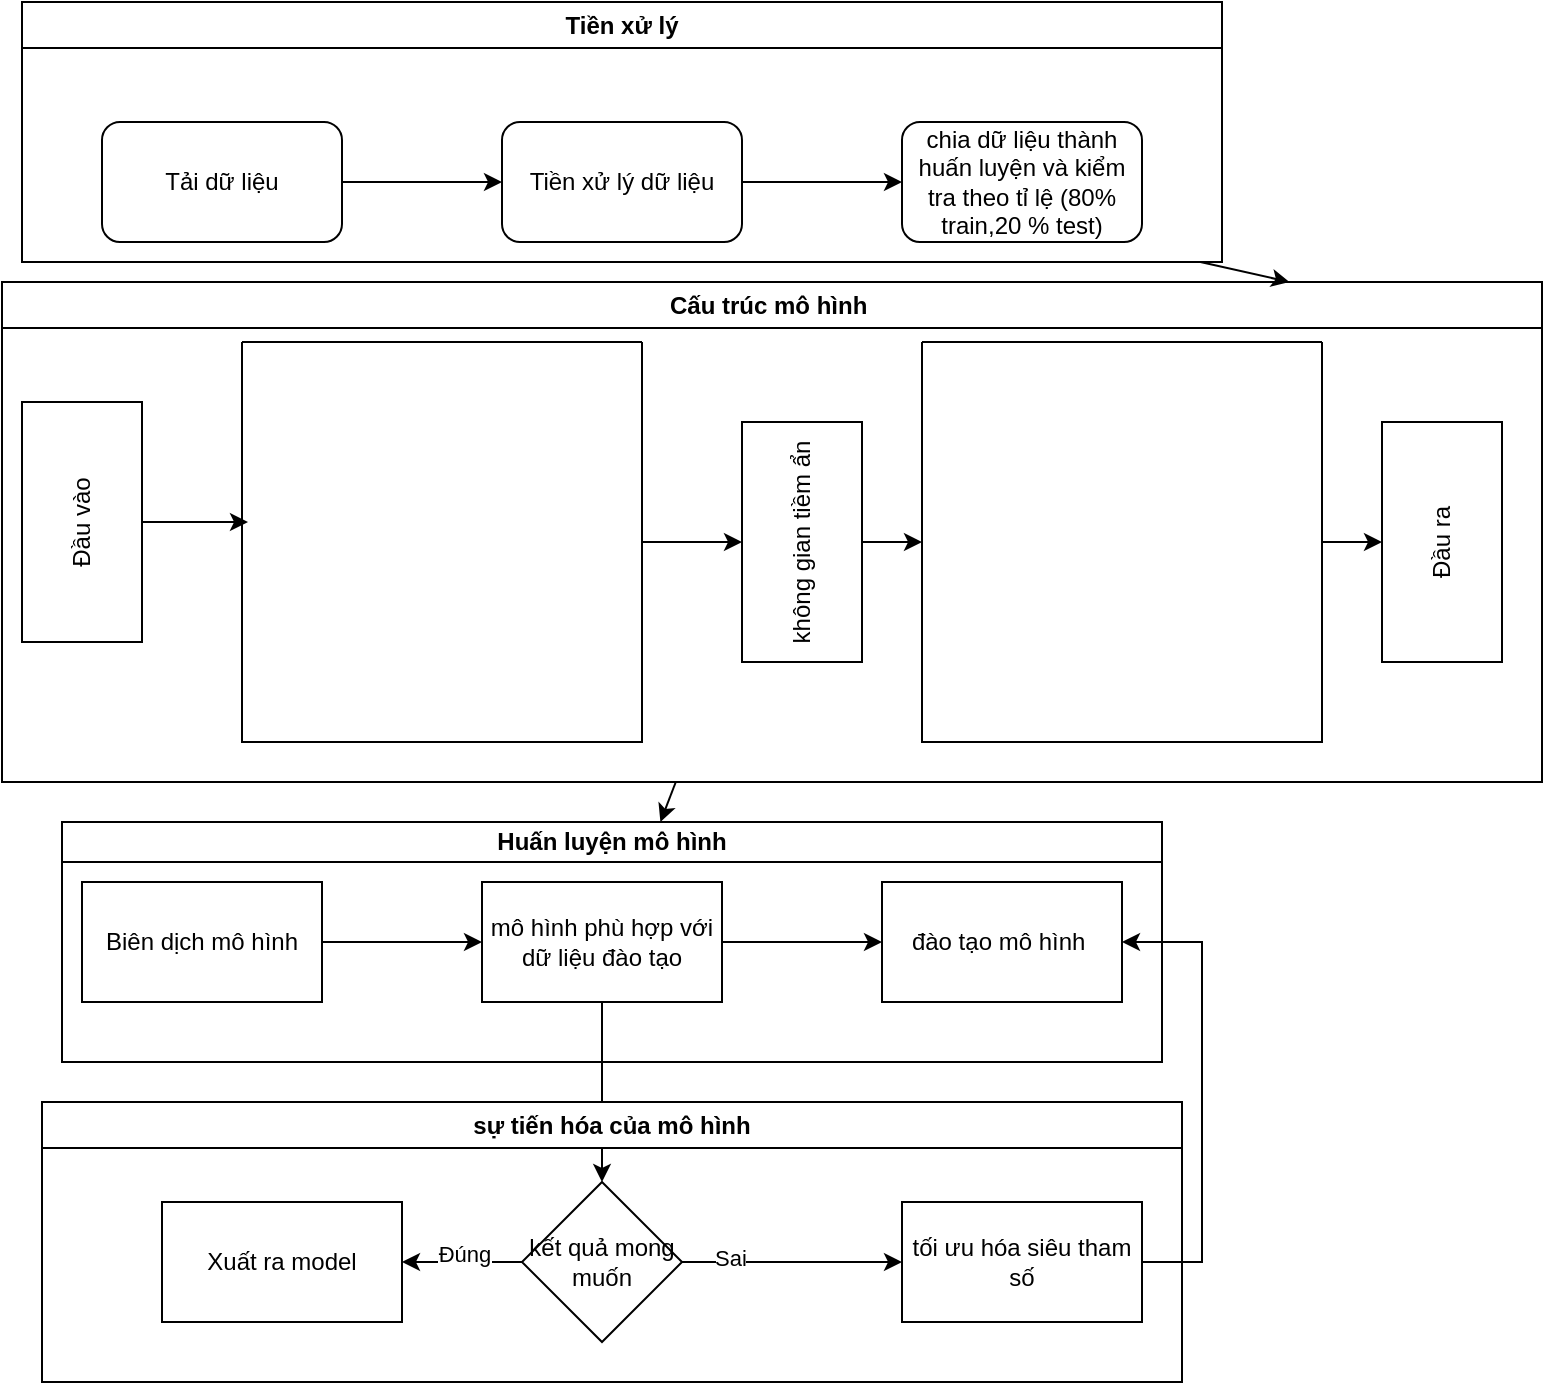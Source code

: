 <mxfile version="24.8.6">
  <diagram name="Page-1" id="qxkXZ0rr2d78JF3-JwTM">
    <mxGraphModel dx="1804" dy="1739" grid="1" gridSize="10" guides="1" tooltips="1" connect="1" arrows="1" fold="1" page="1" pageScale="1" pageWidth="850" pageHeight="1100" math="0" shadow="0">
      <root>
        <mxCell id="0" />
        <mxCell id="1" parent="0" />
        <mxCell id="kazjJs_lLb-KhP4UtWPe-2" value="" style="edgeStyle=orthogonalEdgeStyle;rounded=0;orthogonalLoop=1;jettySize=auto;html=1;" edge="1" parent="1" source="kazjJs_lLb-KhP4UtWPe-3" target="kazjJs_lLb-KhP4UtWPe-5">
          <mxGeometry relative="1" as="geometry" />
        </mxCell>
        <mxCell id="kazjJs_lLb-KhP4UtWPe-3" value="Tải dữ liệu" style="rounded=1;whiteSpace=wrap;html=1;" vertex="1" parent="1">
          <mxGeometry x="40" y="40" width="120" height="60" as="geometry" />
        </mxCell>
        <mxCell id="kazjJs_lLb-KhP4UtWPe-4" value="" style="edgeStyle=orthogonalEdgeStyle;rounded=0;orthogonalLoop=1;jettySize=auto;html=1;" edge="1" parent="1" source="kazjJs_lLb-KhP4UtWPe-5" target="kazjJs_lLb-KhP4UtWPe-6">
          <mxGeometry relative="1" as="geometry" />
        </mxCell>
        <mxCell id="kazjJs_lLb-KhP4UtWPe-5" value="Tiền xử lý dữ liệu" style="rounded=1;whiteSpace=wrap;html=1;" vertex="1" parent="1">
          <mxGeometry x="240" y="40" width="120" height="60" as="geometry" />
        </mxCell>
        <mxCell id="kazjJs_lLb-KhP4UtWPe-6" value="chia dữ liệu thành huấn luyện và kiểm tra theo tỉ lệ (80% train,20 % test)" style="rounded=1;whiteSpace=wrap;html=1;" vertex="1" parent="1">
          <mxGeometry x="440" y="40" width="120" height="60" as="geometry" />
        </mxCell>
        <mxCell id="kazjJs_lLb-KhP4UtWPe-7" value="Tiền xử lý" style="swimlane;whiteSpace=wrap;html=1;" vertex="1" parent="1">
          <mxGeometry y="-20" width="600" height="130" as="geometry" />
        </mxCell>
        <mxCell id="kazjJs_lLb-KhP4UtWPe-8" value="Đầu vào" style="rounded=0;whiteSpace=wrap;html=1;rotation=-90;" vertex="1" parent="1">
          <mxGeometry x="-30" y="210" width="120" height="60" as="geometry" />
        </mxCell>
        <mxCell id="kazjJs_lLb-KhP4UtWPe-12" style="edgeStyle=orthogonalEdgeStyle;rounded=0;orthogonalLoop=1;jettySize=auto;html=1;entryX=0.5;entryY=0;entryDx=0;entryDy=0;" edge="1" parent="1" source="kazjJs_lLb-KhP4UtWPe-9" target="kazjJs_lLb-KhP4UtWPe-11">
          <mxGeometry relative="1" as="geometry" />
        </mxCell>
        <mxCell id="kazjJs_lLb-KhP4UtWPe-9" value="" style="swimlane;startSize=0;" vertex="1" parent="1">
          <mxGeometry x="110" y="150" width="200" height="200" as="geometry" />
        </mxCell>
        <mxCell id="kazjJs_lLb-KhP4UtWPe-10" style="edgeStyle=orthogonalEdgeStyle;rounded=0;orthogonalLoop=1;jettySize=auto;html=1;entryX=0.015;entryY=0.45;entryDx=0;entryDy=0;entryPerimeter=0;" edge="1" parent="1" source="kazjJs_lLb-KhP4UtWPe-8" target="kazjJs_lLb-KhP4UtWPe-9">
          <mxGeometry relative="1" as="geometry" />
        </mxCell>
        <mxCell id="kazjJs_lLb-KhP4UtWPe-14" style="edgeStyle=orthogonalEdgeStyle;rounded=0;orthogonalLoop=1;jettySize=auto;html=1;entryX=0;entryY=0.5;entryDx=0;entryDy=0;" edge="1" parent="1" source="kazjJs_lLb-KhP4UtWPe-11" target="kazjJs_lLb-KhP4UtWPe-13">
          <mxGeometry relative="1" as="geometry" />
        </mxCell>
        <mxCell id="kazjJs_lLb-KhP4UtWPe-11" value="không gian tiềm ẩn" style="rounded=0;whiteSpace=wrap;html=1;rotation=-90;" vertex="1" parent="1">
          <mxGeometry x="330" y="220" width="120" height="60" as="geometry" />
        </mxCell>
        <mxCell id="kazjJs_lLb-KhP4UtWPe-16" value="" style="edgeStyle=orthogonalEdgeStyle;rounded=0;orthogonalLoop=1;jettySize=auto;html=1;" edge="1" parent="1" source="kazjJs_lLb-KhP4UtWPe-13" target="kazjJs_lLb-KhP4UtWPe-15">
          <mxGeometry relative="1" as="geometry" />
        </mxCell>
        <mxCell id="kazjJs_lLb-KhP4UtWPe-13" value="" style="swimlane;startSize=0;" vertex="1" parent="1">
          <mxGeometry x="450" y="150" width="200" height="200" as="geometry" />
        </mxCell>
        <mxCell id="kazjJs_lLb-KhP4UtWPe-15" value="Đầu ra" style="rounded=0;whiteSpace=wrap;html=1;rotation=-90;" vertex="1" parent="1">
          <mxGeometry x="650" y="220" width="120" height="60" as="geometry" />
        </mxCell>
        <mxCell id="kazjJs_lLb-KhP4UtWPe-19" value="" style="edgeStyle=orthogonalEdgeStyle;rounded=0;orthogonalLoop=1;jettySize=auto;html=1;" edge="1" parent="1" source="kazjJs_lLb-KhP4UtWPe-17" target="kazjJs_lLb-KhP4UtWPe-18">
          <mxGeometry relative="1" as="geometry" />
        </mxCell>
        <mxCell id="kazjJs_lLb-KhP4UtWPe-17" value="Biên dịch mô hình" style="rounded=0;whiteSpace=wrap;html=1;" vertex="1" parent="1">
          <mxGeometry x="30" y="420" width="120" height="60" as="geometry" />
        </mxCell>
        <mxCell id="kazjJs_lLb-KhP4UtWPe-21" value="" style="edgeStyle=orthogonalEdgeStyle;rounded=0;orthogonalLoop=1;jettySize=auto;html=1;" edge="1" parent="1" source="kazjJs_lLb-KhP4UtWPe-18" target="kazjJs_lLb-KhP4UtWPe-20">
          <mxGeometry relative="1" as="geometry" />
        </mxCell>
        <mxCell id="kazjJs_lLb-KhP4UtWPe-26" value="" style="edgeStyle=orthogonalEdgeStyle;rounded=0;orthogonalLoop=1;jettySize=auto;html=1;" edge="1" parent="1" source="kazjJs_lLb-KhP4UtWPe-18" target="kazjJs_lLb-KhP4UtWPe-25">
          <mxGeometry relative="1" as="geometry" />
        </mxCell>
        <mxCell id="kazjJs_lLb-KhP4UtWPe-18" value="mô hình phù hợp với dữ liệu đào tạo" style="rounded=0;whiteSpace=wrap;html=1;" vertex="1" parent="1">
          <mxGeometry x="230" y="420" width="120" height="60" as="geometry" />
        </mxCell>
        <mxCell id="kazjJs_lLb-KhP4UtWPe-20" value="đào tạo mô hình&amp;nbsp;" style="rounded=0;whiteSpace=wrap;html=1;" vertex="1" parent="1">
          <mxGeometry x="430" y="420" width="120" height="60" as="geometry" />
        </mxCell>
        <mxCell id="kazjJs_lLb-KhP4UtWPe-23" style="edgeStyle=entityRelationEdgeStyle;rounded=0;orthogonalLoop=1;jettySize=auto;html=1;entryX=1;entryY=0.5;entryDx=0;entryDy=0;" edge="1" parent="1" source="kazjJs_lLb-KhP4UtWPe-22" target="kazjJs_lLb-KhP4UtWPe-20">
          <mxGeometry relative="1" as="geometry" />
        </mxCell>
        <mxCell id="kazjJs_lLb-KhP4UtWPe-22" value="tối ưu hóa siêu tham số" style="rounded=0;whiteSpace=wrap;html=1;" vertex="1" parent="1">
          <mxGeometry x="440" y="580" width="120" height="60" as="geometry" />
        </mxCell>
        <mxCell id="kazjJs_lLb-KhP4UtWPe-27" value="" style="edgeStyle=orthogonalEdgeStyle;rounded=0;orthogonalLoop=1;jettySize=auto;html=1;" edge="1" parent="1" source="kazjJs_lLb-KhP4UtWPe-25" target="kazjJs_lLb-KhP4UtWPe-22">
          <mxGeometry relative="1" as="geometry" />
        </mxCell>
        <mxCell id="kazjJs_lLb-KhP4UtWPe-32" value="Sai" style="edgeLabel;html=1;align=center;verticalAlign=middle;resizable=0;points=[];" vertex="1" connectable="0" parent="kazjJs_lLb-KhP4UtWPe-27">
          <mxGeometry x="-0.564" y="2" relative="1" as="geometry">
            <mxPoint as="offset" />
          </mxGeometry>
        </mxCell>
        <mxCell id="kazjJs_lLb-KhP4UtWPe-31" value="" style="edgeStyle=orthogonalEdgeStyle;rounded=0;orthogonalLoop=1;jettySize=auto;html=1;" edge="1" parent="1" source="kazjJs_lLb-KhP4UtWPe-25" target="kazjJs_lLb-KhP4UtWPe-30">
          <mxGeometry relative="1" as="geometry" />
        </mxCell>
        <mxCell id="kazjJs_lLb-KhP4UtWPe-33" value="Đúng" style="edgeLabel;html=1;align=center;verticalAlign=middle;resizable=0;points=[];" vertex="1" connectable="0" parent="kazjJs_lLb-KhP4UtWPe-31">
          <mxGeometry x="-0.033" y="-4" relative="1" as="geometry">
            <mxPoint as="offset" />
          </mxGeometry>
        </mxCell>
        <mxCell id="kazjJs_lLb-KhP4UtWPe-25" value="kết quả mong muốn" style="rhombus;whiteSpace=wrap;html=1;" vertex="1" parent="1">
          <mxGeometry x="250" y="570" width="80" height="80" as="geometry" />
        </mxCell>
        <mxCell id="kazjJs_lLb-KhP4UtWPe-30" value="Xuất ra model" style="whiteSpace=wrap;html=1;" vertex="1" parent="1">
          <mxGeometry x="70" y="580" width="120" height="60" as="geometry" />
        </mxCell>
        <mxCell id="kazjJs_lLb-KhP4UtWPe-34" value="Huấn luyện mô hình" style="swimlane;whiteSpace=wrap;html=1;startSize=20;" vertex="1" parent="1">
          <mxGeometry x="20" y="390" width="550" height="120" as="geometry" />
        </mxCell>
        <mxCell id="kazjJs_lLb-KhP4UtWPe-35" value="sự tiến hóa của mô hình" style="swimlane;whiteSpace=wrap;html=1;" vertex="1" parent="1">
          <mxGeometry x="10" y="530" width="570" height="140" as="geometry" />
        </mxCell>
        <mxCell id="kazjJs_lLb-KhP4UtWPe-38" value="" style="rounded=0;orthogonalLoop=1;jettySize=auto;html=1;entryX=0.544;entryY=0;entryDx=0;entryDy=0;entryPerimeter=0;" edge="1" parent="1" source="kazjJs_lLb-KhP4UtWPe-36" target="kazjJs_lLb-KhP4UtWPe-34">
          <mxGeometry relative="1" as="geometry" />
        </mxCell>
        <mxCell id="kazjJs_lLb-KhP4UtWPe-36" value="Cấu trúc mô hình&amp;nbsp;" style="swimlane;whiteSpace=wrap;html=1;" vertex="1" parent="1">
          <mxGeometry x="-10" y="120" width="770" height="250" as="geometry" />
        </mxCell>
        <mxCell id="kazjJs_lLb-KhP4UtWPe-39" style="rounded=0;orthogonalLoop=1;jettySize=auto;html=1;entryX=0.836;entryY=0;entryDx=0;entryDy=0;entryPerimeter=0;elbow=vertical;" edge="1" parent="1" source="kazjJs_lLb-KhP4UtWPe-7" target="kazjJs_lLb-KhP4UtWPe-36">
          <mxGeometry relative="1" as="geometry" />
        </mxCell>
      </root>
    </mxGraphModel>
  </diagram>
</mxfile>
